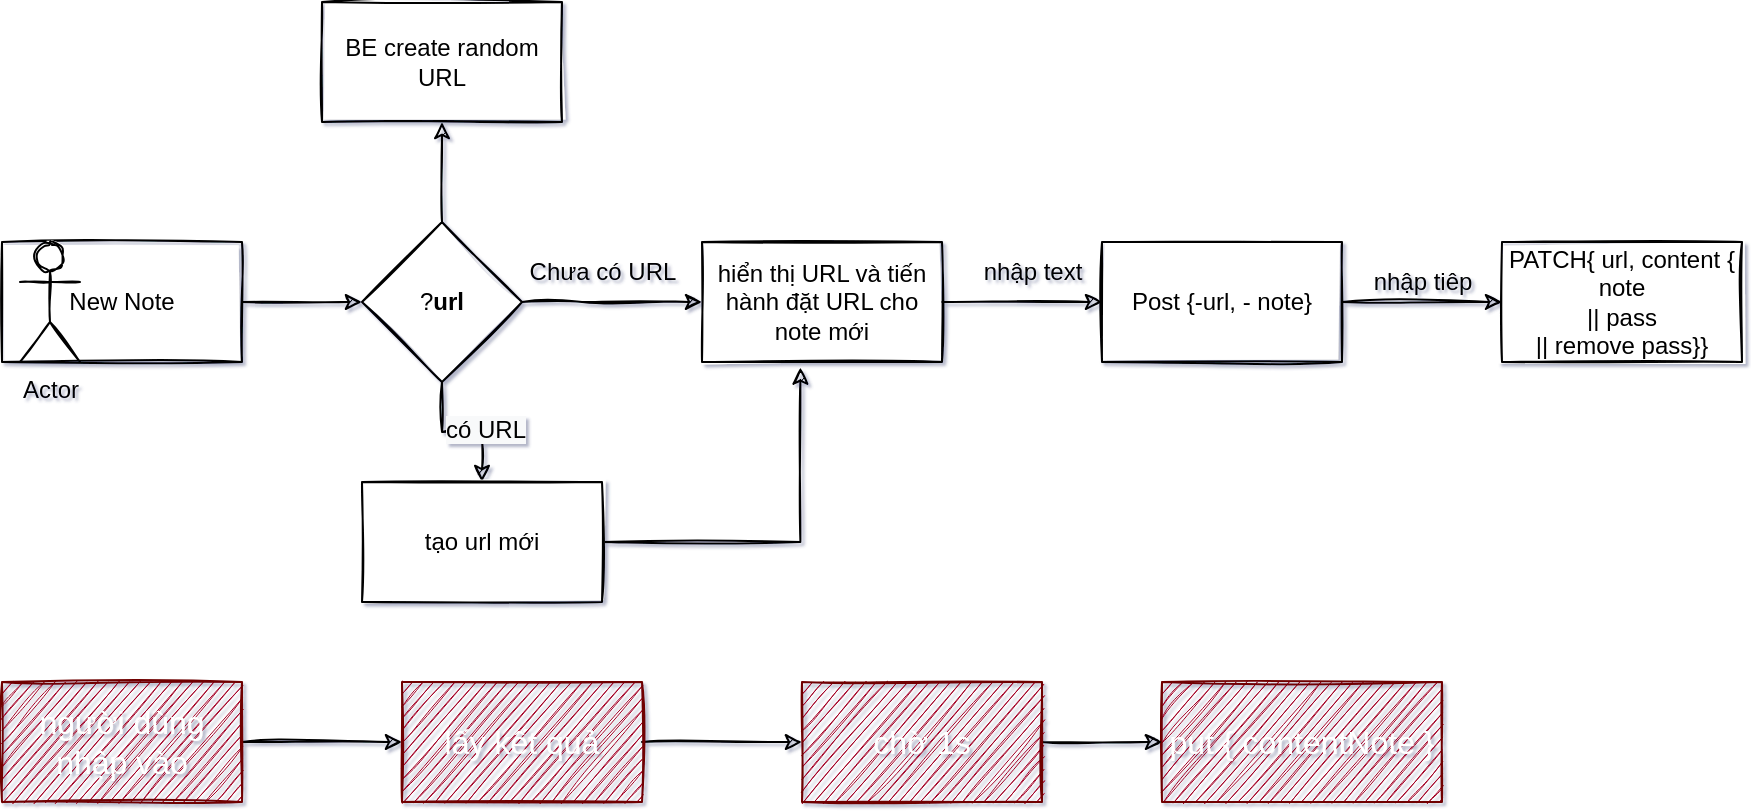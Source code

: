 <mxfile>
    <diagram id="bE0H3dGYEixhc-SuH7u-" name="Trang-1">
        <mxGraphModel dx="1323" dy="730" grid="1" gridSize="15" guides="1" tooltips="1" connect="1" arrows="1" fold="1" page="1" pageScale="1" pageWidth="827" pageHeight="1169" background="none" math="0" shadow="1">
            <root>
                <mxCell id="0"/>
                <mxCell id="1" parent="0"/>
                <mxCell id="ShkIsO-eF2YdYkPJXdct-3" value="" style="edgeStyle=orthogonalEdgeStyle;rounded=0;orthogonalLoop=1;jettySize=auto;html=1;sketch=1;" parent="1" source="ShkIsO-eF2YdYkPJXdct-1" target="ShkIsO-eF2YdYkPJXdct-2" edge="1">
                    <mxGeometry relative="1" as="geometry"/>
                </mxCell>
                <mxCell id="ShkIsO-eF2YdYkPJXdct-1" value="New Note" style="rounded=0;whiteSpace=wrap;html=1;sketch=1;" parent="1" vertex="1">
                    <mxGeometry x="20" y="140" width="120" height="60" as="geometry"/>
                </mxCell>
                <mxCell id="ShkIsO-eF2YdYkPJXdct-5" value="" style="edgeStyle=orthogonalEdgeStyle;rounded=0;orthogonalLoop=1;jettySize=auto;html=1;sketch=1;" parent="1" source="ShkIsO-eF2YdYkPJXdct-2" target="ShkIsO-eF2YdYkPJXdct-4" edge="1">
                    <mxGeometry relative="1" as="geometry">
                        <Array as="points">
                            <mxPoint x="310" y="170"/>
                            <mxPoint x="310" y="170"/>
                        </Array>
                    </mxGeometry>
                </mxCell>
                <mxCell id="ShkIsO-eF2YdYkPJXdct-15" value="" style="edgeStyle=orthogonalEdgeStyle;rounded=0;orthogonalLoop=1;jettySize=auto;html=1;sketch=1;" parent="1" source="ShkIsO-eF2YdYkPJXdct-2" target="ShkIsO-eF2YdYkPJXdct-14" edge="1">
                    <mxGeometry relative="1" as="geometry"/>
                </mxCell>
                <mxCell id="3" value="" style="edgeStyle=none;html=1;sketch=1;" parent="1" source="ShkIsO-eF2YdYkPJXdct-2" target="2" edge="1">
                    <mxGeometry relative="1" as="geometry"/>
                </mxCell>
                <mxCell id="ShkIsO-eF2YdYkPJXdct-2" value="?&lt;b&gt;url&lt;/b&gt;" style="rhombus;whiteSpace=wrap;html=1;rounded=0;sketch=1;" parent="1" vertex="1">
                    <mxGeometry x="200" y="130" width="80" height="80" as="geometry"/>
                </mxCell>
                <mxCell id="ShkIsO-eF2YdYkPJXdct-8" value="" style="edgeStyle=orthogonalEdgeStyle;rounded=0;orthogonalLoop=1;jettySize=auto;html=1;sketch=1;" parent="1" source="ShkIsO-eF2YdYkPJXdct-4" target="ShkIsO-eF2YdYkPJXdct-7" edge="1">
                    <mxGeometry relative="1" as="geometry"/>
                </mxCell>
                <mxCell id="ShkIsO-eF2YdYkPJXdct-4" value="hiển thị URL và tiến hành đặt URL cho note mới" style="whiteSpace=wrap;html=1;rounded=0;sketch=1;" parent="1" vertex="1">
                    <mxGeometry x="370" y="140" width="120" height="60" as="geometry"/>
                </mxCell>
                <mxCell id="ShkIsO-eF2YdYkPJXdct-6" value="Chưa có URL&lt;br&gt;" style="text;html=1;align=center;verticalAlign=middle;resizable=0;points=[];autosize=1;strokeColor=none;fillColor=none;sketch=1;" parent="1" vertex="1">
                    <mxGeometry x="270" y="140" width="100" height="30" as="geometry"/>
                </mxCell>
                <mxCell id="ShkIsO-eF2YdYkPJXdct-11" value="" style="edgeStyle=orthogonalEdgeStyle;rounded=0;orthogonalLoop=1;jettySize=auto;html=1;sketch=1;" parent="1" source="ShkIsO-eF2YdYkPJXdct-7" target="ShkIsO-eF2YdYkPJXdct-10" edge="1">
                    <mxGeometry relative="1" as="geometry"/>
                </mxCell>
                <mxCell id="ShkIsO-eF2YdYkPJXdct-7" value="Post {-url, - note}" style="whiteSpace=wrap;html=1;rounded=0;sketch=1;" parent="1" vertex="1">
                    <mxGeometry x="570" y="140" width="120" height="60" as="geometry"/>
                </mxCell>
                <mxCell id="ShkIsO-eF2YdYkPJXdct-9" value="nhập text&lt;br&gt;" style="text;html=1;align=center;verticalAlign=middle;resizable=0;points=[];autosize=1;strokeColor=none;fillColor=none;sketch=1;" parent="1" vertex="1">
                    <mxGeometry x="500" y="140" width="70" height="30" as="geometry"/>
                </mxCell>
                <mxCell id="ShkIsO-eF2YdYkPJXdct-10" value="PATCH{ url, content { note &lt;br&gt;|| pass &lt;br&gt;|| remove pass}}" style="whiteSpace=wrap;html=1;rounded=0;sketch=1;" parent="1" vertex="1">
                    <mxGeometry x="770" y="140" width="120" height="60" as="geometry"/>
                </mxCell>
                <mxCell id="ShkIsO-eF2YdYkPJXdct-12" value="nhập tiêp" style="text;html=1;align=center;verticalAlign=middle;resizable=0;points=[];autosize=1;strokeColor=none;fillColor=none;sketch=1;" parent="1" vertex="1">
                    <mxGeometry x="695" y="145" width="70" height="30" as="geometry"/>
                </mxCell>
                <mxCell id="ShkIsO-eF2YdYkPJXdct-13" value="Actor" style="shape=umlActor;verticalLabelPosition=bottom;verticalAlign=top;html=1;outlineConnect=0;sketch=1;" parent="1" vertex="1">
                    <mxGeometry x="29" y="140" width="30" height="60" as="geometry"/>
                </mxCell>
                <mxCell id="ShkIsO-eF2YdYkPJXdct-17" style="edgeStyle=orthogonalEdgeStyle;rounded=0;orthogonalLoop=1;jettySize=auto;html=1;entryX=0.41;entryY=1.047;entryDx=0;entryDy=0;entryPerimeter=0;sketch=1;" parent="1" source="ShkIsO-eF2YdYkPJXdct-14" target="ShkIsO-eF2YdYkPJXdct-4" edge="1">
                    <mxGeometry relative="1" as="geometry">
                        <mxPoint x="430" y="270" as="targetPoint"/>
                    </mxGeometry>
                </mxCell>
                <mxCell id="ShkIsO-eF2YdYkPJXdct-14" value="tạo url mới" style="whiteSpace=wrap;html=1;rounded=0;sketch=1;" parent="1" vertex="1">
                    <mxGeometry x="200" y="260" width="120" height="60" as="geometry"/>
                </mxCell>
                <mxCell id="ShkIsO-eF2YdYkPJXdct-18" value="&lt;span style=&quot;color: rgb(0, 0, 0); font-family: Helvetica; font-size: 12px; font-style: normal; font-variant-ligatures: normal; font-variant-caps: normal; font-weight: 400; letter-spacing: normal; orphans: 2; text-align: center; text-indent: 0px; text-transform: none; widows: 2; word-spacing: 0px; -webkit-text-stroke-width: 0px; background-color: rgb(248, 249, 250); text-decoration-thickness: initial; text-decoration-style: initial; text-decoration-color: initial; float: none; display: inline !important;&quot;&gt;có URL&lt;/span&gt;" style="text;whiteSpace=wrap;html=1;sketch=1;" parent="1" vertex="1">
                    <mxGeometry x="240" y="220" width="110" height="40" as="geometry"/>
                </mxCell>
                <mxCell id="2" value="BE create random URL" style="whiteSpace=wrap;html=1;rounded=0;sketch=1;" parent="1" vertex="1">
                    <mxGeometry x="180" y="20" width="120" height="60" as="geometry"/>
                </mxCell>
                <mxCell id="4" value="put { contentNote }" style="rounded=0;whiteSpace=wrap;html=1;sketch=1;fillColor=#a20025;fontColor=#ffffff;strokeColor=#6F0000;fontSize=16;" vertex="1" parent="1">
                    <mxGeometry x="600" y="360" width="140" height="60" as="geometry"/>
                </mxCell>
                <mxCell id="18" value="" style="edgeStyle=none;sketch=1;html=1;fontSize=16;" edge="1" parent="1" source="15" target="17">
                    <mxGeometry relative="1" as="geometry"/>
                </mxCell>
                <mxCell id="15" value="người dùng nhập vào" style="whiteSpace=wrap;html=1;fontSize=16;fillColor=#a20025;strokeColor=#6F0000;fontColor=#ffffff;rounded=0;sketch=1;" vertex="1" parent="1">
                    <mxGeometry x="20" y="360" width="120" height="60" as="geometry"/>
                </mxCell>
                <mxCell id="20" value="" style="edgeStyle=none;sketch=1;html=1;fontSize=16;" edge="1" parent="1" source="17" target="19">
                    <mxGeometry relative="1" as="geometry"/>
                </mxCell>
                <mxCell id="17" value="lấy kết quả" style="whiteSpace=wrap;html=1;fontSize=16;fillColor=#a20025;strokeColor=#6F0000;fontColor=#ffffff;rounded=0;sketch=1;" vertex="1" parent="1">
                    <mxGeometry x="220" y="360" width="120" height="60" as="geometry"/>
                </mxCell>
                <mxCell id="21" value="" style="edgeStyle=none;sketch=1;html=1;fontSize=16;" edge="1" parent="1" source="19" target="4">
                    <mxGeometry relative="1" as="geometry"/>
                </mxCell>
                <mxCell id="19" value="chờ 1s" style="whiteSpace=wrap;html=1;fontSize=16;fillColor=#a20025;strokeColor=#6F0000;fontColor=#ffffff;rounded=0;sketch=1;" vertex="1" parent="1">
                    <mxGeometry x="420" y="360" width="120" height="60" as="geometry"/>
                </mxCell>
            </root>
        </mxGraphModel>
    </diagram>
</mxfile>